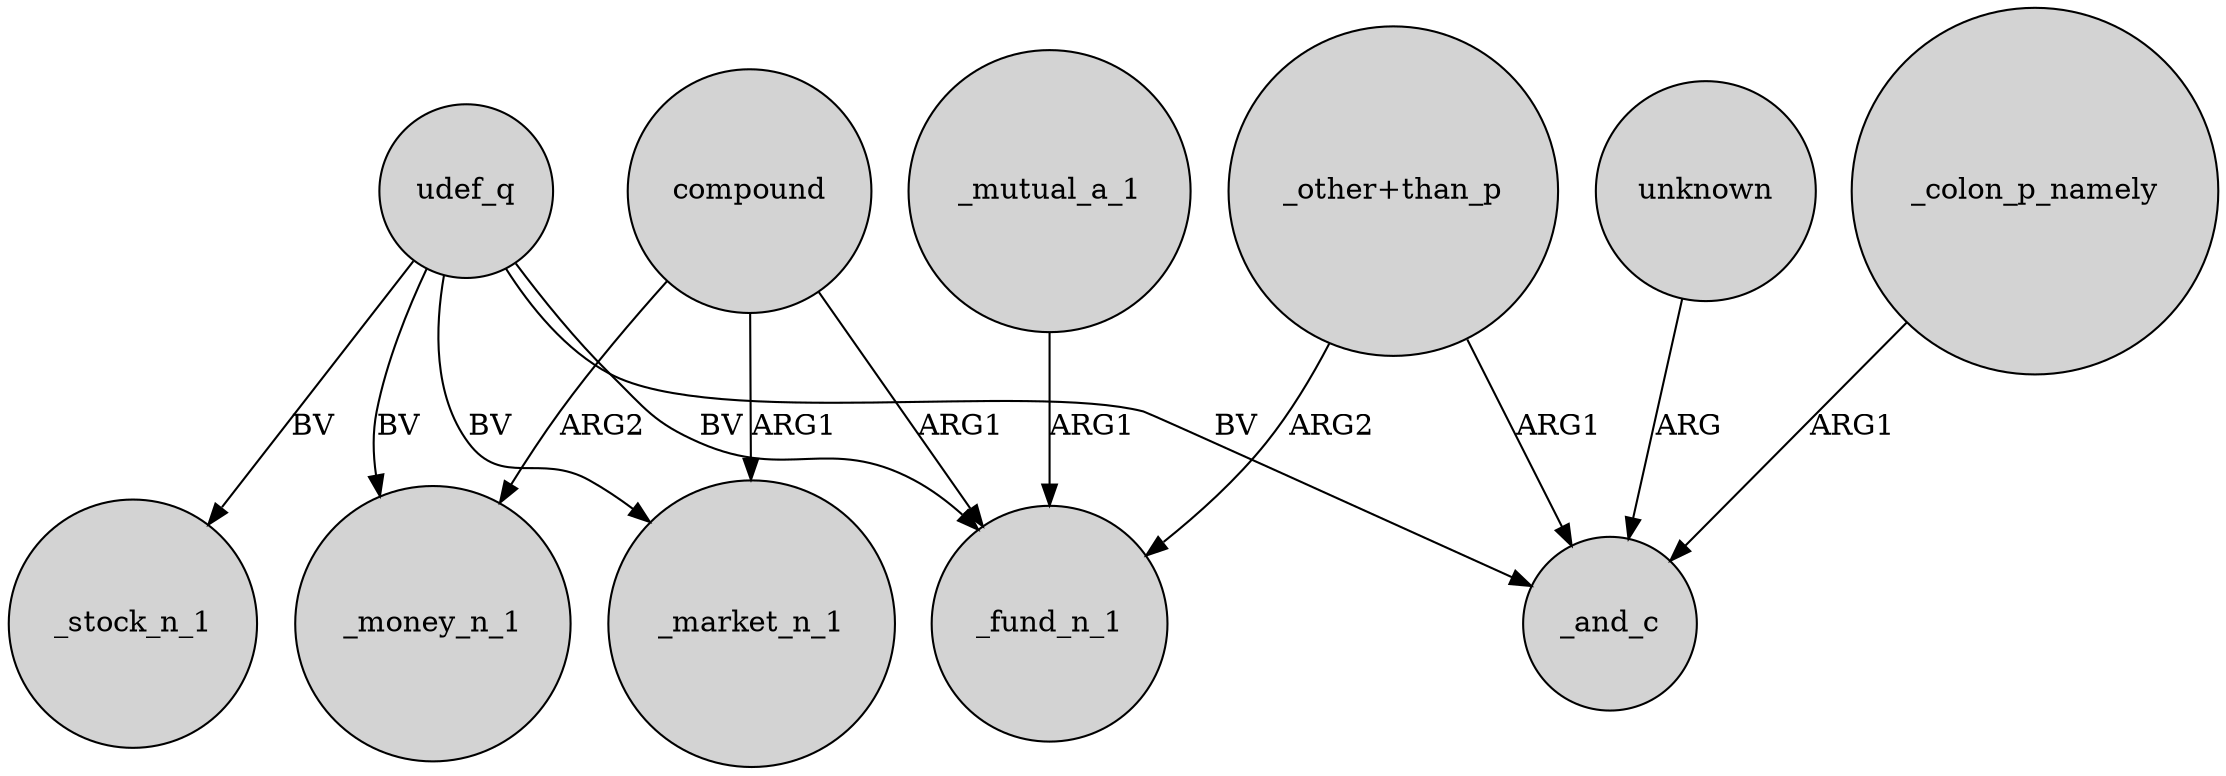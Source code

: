 digraph {
	node [shape=circle style=filled]
	udef_q -> _stock_n_1 [label=BV]
	udef_q -> _money_n_1 [label=BV]
	unknown -> _and_c [label=ARG]
	compound -> _money_n_1 [label=ARG2]
	udef_q -> _market_n_1 [label=BV]
	compound -> _market_n_1 [label=ARG1]
	_mutual_a_1 -> _fund_n_1 [label=ARG1]
	udef_q -> _and_c [label=BV]
	"_other+than_p" -> _and_c [label=ARG1]
	"_other+than_p" -> _fund_n_1 [label=ARG2]
	udef_q -> _fund_n_1 [label=BV]
	compound -> _fund_n_1 [label=ARG1]
	_colon_p_namely -> _and_c [label=ARG1]
}
